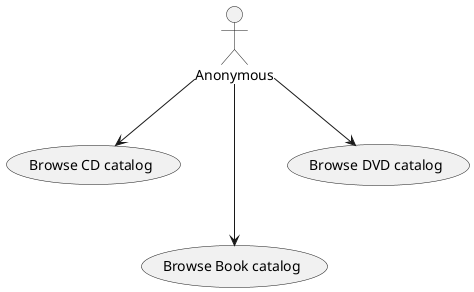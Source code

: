 @startuml

actor :Anonymous: as actorAnonym

usecase (Browse CD catalog) as ucBrowseCD
usecase (Browse Book catalog) as ucBrowseBook
usecase (Browse DVD catalog) as ucBrowseDVD

actorAnonym --> ucBrowseCD
actorAnonym ---> ucBrowseBook
actorAnonym --> ucBrowseDVD

newpage

actor :Customer: as actorCustomer

usecase (Login) as ucLogin
usecase (Logout) as ucLogout
usecase (Browse and update profile) as ucProfile
usecase (Add item to shopping cart) as ucAddCart
usecase (Browse shopping cart content) as ucBrowseCart

actorCustomer --> ucLogin
actorCustomer ---> ucLogout
actorCustomer ----> ucProfile
actorCustomer ---> ucAddCart
actorCustomer --> ucBrowseCart

newpage

actor :Administrator: as actorAdmin

usecase (CRUD CD catalog) as ucCRUDCD
usecase (CRUD Book catalog) as ucCRUDBook
usecase (CRUD DVD catalog) as ucCRUDDVD

usecase (Generate ISBN, UPC, \n EAN and GS1 numbers) as ucGenerate

actorAdmin --> ucCRUDCD
actorAdmin --> ucCRUDBook
actorAdmin --> ucCRUDDVD

ucCRUDCD ..> ucGenerate
ucCRUDBook ..> ucGenerate
ucCRUDDVD ..> ucGenerate

@enduml